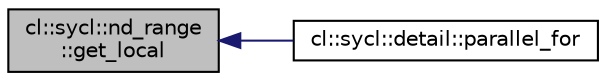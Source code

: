 digraph "cl::sycl::nd_range::get_local"
{
 // INTERACTIVE_SVG=YES
  bgcolor="transparent";
  edge [fontname="Helvetica",fontsize="10",labelfontname="Helvetica",labelfontsize="10"];
  node [fontname="Helvetica",fontsize="10",shape=record];
  rankdir="LR";
  Node1 [label="cl::sycl::nd_range\l::get_local",height=0.2,width=0.4,color="black", fillcolor="grey75", style="filled", fontcolor="black"];
  Node1 -> Node2 [dir="back",color="midnightblue",fontsize="10",style="solid",fontname="Helvetica"];
  Node2 [label="cl::sycl::detail::parallel_for",height=0.2,width=0.4,color="black",URL="$group__parallelism.html#ga3156c9a9179d62eb40321f2b86448cea",tooltip="Implement a variation of parallel_for to take into account a nd_range<> "];
}
